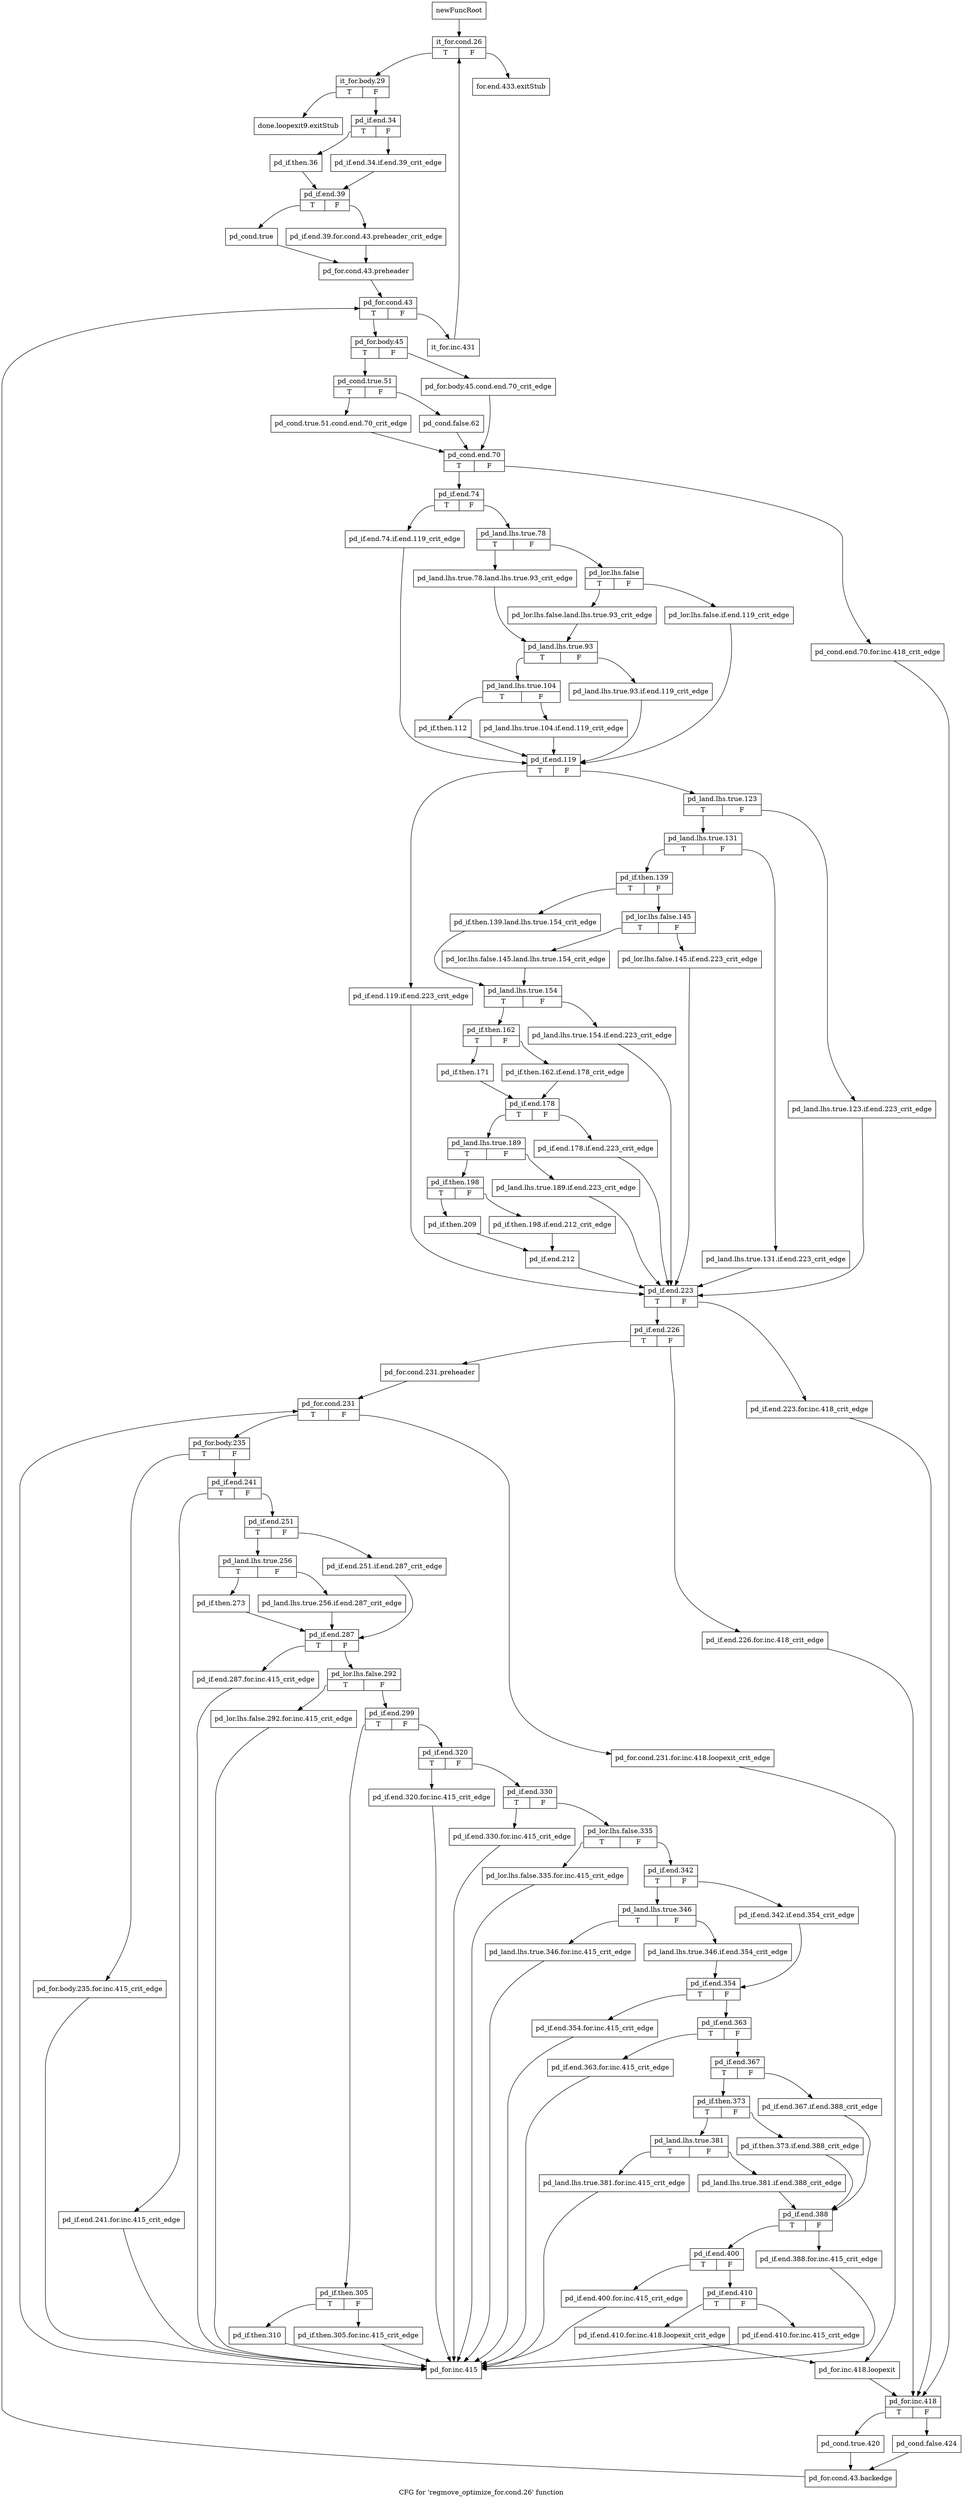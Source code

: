 digraph "CFG for 'regmove_optimize_for.cond.26' function" {
	label="CFG for 'regmove_optimize_for.cond.26' function";

	Node0xba337d0 [shape=record,label="{newFuncRoot}"];
	Node0xba337d0 -> Node0xba338c0;
	Node0xba33820 [shape=record,label="{for.end.433.exitStub}"];
	Node0xba33870 [shape=record,label="{done.loopexit9.exitStub}"];
	Node0xba338c0 [shape=record,label="{it_for.cond.26|{<s0>T|<s1>F}}"];
	Node0xba338c0:s0 -> Node0xba33910;
	Node0xba338c0:s1 -> Node0xba33820;
	Node0xba33910 [shape=record,label="{it_for.body.29|{<s0>T|<s1>F}}"];
	Node0xba33910:s0 -> Node0xba33870;
	Node0xba33910:s1 -> Node0xba33960;
	Node0xba33960 [shape=record,label="{pd_if.end.34|{<s0>T|<s1>F}}"];
	Node0xba33960:s0 -> Node0xba33a00;
	Node0xba33960:s1 -> Node0xba339b0;
	Node0xba339b0 [shape=record,label="{pd_if.end.34.if.end.39_crit_edge}"];
	Node0xba339b0 -> Node0xba33a50;
	Node0xba33a00 [shape=record,label="{pd_if.then.36}"];
	Node0xba33a00 -> Node0xba33a50;
	Node0xba33a50 [shape=record,label="{pd_if.end.39|{<s0>T|<s1>F}}"];
	Node0xba33a50:s0 -> Node0xba33af0;
	Node0xba33a50:s1 -> Node0xba33aa0;
	Node0xba33aa0 [shape=record,label="{pd_if.end.39.for.cond.43.preheader_crit_edge}"];
	Node0xba33aa0 -> Node0xba33b40;
	Node0xba33af0 [shape=record,label="{pd_cond.true}"];
	Node0xba33af0 -> Node0xba33b40;
	Node0xba33b40 [shape=record,label="{pd_for.cond.43.preheader}"];
	Node0xba33b40 -> Node0xba33b90;
	Node0xba33b90 [shape=record,label="{pd_for.cond.43|{<s0>T|<s1>F}}"];
	Node0xba33b90:s0 -> Node0xba33c30;
	Node0xba33b90:s1 -> Node0xba33be0;
	Node0xba33be0 [shape=record,label="{it_for.inc.431}"];
	Node0xba33be0 -> Node0xba338c0;
	Node0xba33c30 [shape=record,label="{pd_for.body.45|{<s0>T|<s1>F}}"];
	Node0xba33c30:s0 -> Node0xba1abf0;
	Node0xba33c30:s1 -> Node0xba33c80;
	Node0xba33c80 [shape=record,label="{pd_for.body.45.cond.end.70_crit_edge}"];
	Node0xba33c80 -> Node0xba1ace0;
	Node0xba1abf0 [shape=record,label="{pd_cond.true.51|{<s0>T|<s1>F}}"];
	Node0xba1abf0:s0 -> Node0xba1ac90;
	Node0xba1abf0:s1 -> Node0xba1ac40;
	Node0xba1ac40 [shape=record,label="{pd_cond.false.62}"];
	Node0xba1ac40 -> Node0xba1ace0;
	Node0xba1ac90 [shape=record,label="{pd_cond.true.51.cond.end.70_crit_edge}"];
	Node0xba1ac90 -> Node0xba1ace0;
	Node0xba1ace0 [shape=record,label="{pd_cond.end.70|{<s0>T|<s1>F}}"];
	Node0xba1ace0:s0 -> Node0xba1ad80;
	Node0xba1ace0:s1 -> Node0xba1ad30;
	Node0xba1ad30 [shape=record,label="{pd_cond.end.70.for.inc.418_crit_edge}"];
	Node0xba1ad30 -> Node0xba39a40;
	Node0xba1ad80 [shape=record,label="{pd_if.end.74|{<s0>T|<s1>F}}"];
	Node0xba1ad80:s0 -> Node0xba38640;
	Node0xba1ad80:s1 -> Node0xba1add0;
	Node0xba1add0 [shape=record,label="{pd_land.lhs.true.78|{<s0>T|<s1>F}}"];
	Node0xba1add0:s0 -> Node0xba38460;
	Node0xba1add0:s1 -> Node0xba1ae20;
	Node0xba1ae20 [shape=record,label="{pd_lor.lhs.false|{<s0>T|<s1>F}}"];
	Node0xba1ae20:s0 -> Node0xba1aec0;
	Node0xba1ae20:s1 -> Node0xba1ae70;
	Node0xba1ae70 [shape=record,label="{pd_lor.lhs.false.if.end.119_crit_edge}"];
	Node0xba1ae70 -> Node0xba38690;
	Node0xba1aec0 [shape=record,label="{pd_lor.lhs.false.land.lhs.true.93_crit_edge}"];
	Node0xba1aec0 -> Node0xba384b0;
	Node0xba38460 [shape=record,label="{pd_land.lhs.true.78.land.lhs.true.93_crit_edge}"];
	Node0xba38460 -> Node0xba384b0;
	Node0xba384b0 [shape=record,label="{pd_land.lhs.true.93|{<s0>T|<s1>F}}"];
	Node0xba384b0:s0 -> Node0xba38550;
	Node0xba384b0:s1 -> Node0xba38500;
	Node0xba38500 [shape=record,label="{pd_land.lhs.true.93.if.end.119_crit_edge}"];
	Node0xba38500 -> Node0xba38690;
	Node0xba38550 [shape=record,label="{pd_land.lhs.true.104|{<s0>T|<s1>F}}"];
	Node0xba38550:s0 -> Node0xba385f0;
	Node0xba38550:s1 -> Node0xba385a0;
	Node0xba385a0 [shape=record,label="{pd_land.lhs.true.104.if.end.119_crit_edge}"];
	Node0xba385a0 -> Node0xba38690;
	Node0xba385f0 [shape=record,label="{pd_if.then.112}"];
	Node0xba385f0 -> Node0xba38690;
	Node0xba38640 [shape=record,label="{pd_if.end.74.if.end.119_crit_edge}"];
	Node0xba38640 -> Node0xba38690;
	Node0xba38690 [shape=record,label="{pd_if.end.119|{<s0>T|<s1>F}}"];
	Node0xba38690:s0 -> Node0xba38dc0;
	Node0xba38690:s1 -> Node0xba386e0;
	Node0xba386e0 [shape=record,label="{pd_land.lhs.true.123|{<s0>T|<s1>F}}"];
	Node0xba386e0:s0 -> Node0xba38780;
	Node0xba386e0:s1 -> Node0xba38730;
	Node0xba38730 [shape=record,label="{pd_land.lhs.true.123.if.end.223_crit_edge}"];
	Node0xba38730 -> Node0xba38e10;
	Node0xba38780 [shape=record,label="{pd_land.lhs.true.131|{<s0>T|<s1>F}}"];
	Node0xba38780:s0 -> Node0xba38820;
	Node0xba38780:s1 -> Node0xba387d0;
	Node0xba387d0 [shape=record,label="{pd_land.lhs.true.131.if.end.223_crit_edge}"];
	Node0xba387d0 -> Node0xba38e10;
	Node0xba38820 [shape=record,label="{pd_if.then.139|{<s0>T|<s1>F}}"];
	Node0xba38820:s0 -> Node0xba38960;
	Node0xba38820:s1 -> Node0xba38870;
	Node0xba38870 [shape=record,label="{pd_lor.lhs.false.145|{<s0>T|<s1>F}}"];
	Node0xba38870:s0 -> Node0xba38910;
	Node0xba38870:s1 -> Node0xba388c0;
	Node0xba388c0 [shape=record,label="{pd_lor.lhs.false.145.if.end.223_crit_edge}"];
	Node0xba388c0 -> Node0xba38e10;
	Node0xba38910 [shape=record,label="{pd_lor.lhs.false.145.land.lhs.true.154_crit_edge}"];
	Node0xba38910 -> Node0xba389b0;
	Node0xba38960 [shape=record,label="{pd_if.then.139.land.lhs.true.154_crit_edge}"];
	Node0xba38960 -> Node0xba389b0;
	Node0xba389b0 [shape=record,label="{pd_land.lhs.true.154|{<s0>T|<s1>F}}"];
	Node0xba389b0:s0 -> Node0xba38a50;
	Node0xba389b0:s1 -> Node0xba38a00;
	Node0xba38a00 [shape=record,label="{pd_land.lhs.true.154.if.end.223_crit_edge}"];
	Node0xba38a00 -> Node0xba38e10;
	Node0xba38a50 [shape=record,label="{pd_if.then.162|{<s0>T|<s1>F}}"];
	Node0xba38a50:s0 -> Node0xba38af0;
	Node0xba38a50:s1 -> Node0xba38aa0;
	Node0xba38aa0 [shape=record,label="{pd_if.then.162.if.end.178_crit_edge}"];
	Node0xba38aa0 -> Node0xba38b40;
	Node0xba38af0 [shape=record,label="{pd_if.then.171}"];
	Node0xba38af0 -> Node0xba38b40;
	Node0xba38b40 [shape=record,label="{pd_if.end.178|{<s0>T|<s1>F}}"];
	Node0xba38b40:s0 -> Node0xba38be0;
	Node0xba38b40:s1 -> Node0xba38b90;
	Node0xba38b90 [shape=record,label="{pd_if.end.178.if.end.223_crit_edge}"];
	Node0xba38b90 -> Node0xba38e10;
	Node0xba38be0 [shape=record,label="{pd_land.lhs.true.189|{<s0>T|<s1>F}}"];
	Node0xba38be0:s0 -> Node0xba38c80;
	Node0xba38be0:s1 -> Node0xba38c30;
	Node0xba38c30 [shape=record,label="{pd_land.lhs.true.189.if.end.223_crit_edge}"];
	Node0xba38c30 -> Node0xba38e10;
	Node0xba38c80 [shape=record,label="{pd_if.then.198|{<s0>T|<s1>F}}"];
	Node0xba38c80:s0 -> Node0xba38d20;
	Node0xba38c80:s1 -> Node0xba38cd0;
	Node0xba38cd0 [shape=record,label="{pd_if.then.198.if.end.212_crit_edge}"];
	Node0xba38cd0 -> Node0xba38d70;
	Node0xba38d20 [shape=record,label="{pd_if.then.209}"];
	Node0xba38d20 -> Node0xba38d70;
	Node0xba38d70 [shape=record,label="{pd_if.end.212}"];
	Node0xba38d70 -> Node0xba38e10;
	Node0xba38dc0 [shape=record,label="{pd_if.end.119.if.end.223_crit_edge}"];
	Node0xba38dc0 -> Node0xba38e10;
	Node0xba38e10 [shape=record,label="{pd_if.end.223|{<s0>T|<s1>F}}"];
	Node0xba38e10:s0 -> Node0xba38eb0;
	Node0xba38e10:s1 -> Node0xba38e60;
	Node0xba38e60 [shape=record,label="{pd_if.end.223.for.inc.418_crit_edge}"];
	Node0xba38e60 -> Node0xba39a40;
	Node0xba38eb0 [shape=record,label="{pd_if.end.226|{<s0>T|<s1>F}}"];
	Node0xba38eb0:s0 -> Node0xba38f50;
	Node0xba38eb0:s1 -> Node0xba38f00;
	Node0xba38f00 [shape=record,label="{pd_if.end.226.for.inc.418_crit_edge}"];
	Node0xba38f00 -> Node0xba39a40;
	Node0xba38f50 [shape=record,label="{pd_for.cond.231.preheader}"];
	Node0xba38f50 -> Node0xba38fa0;
	Node0xba38fa0 [shape=record,label="{pd_for.cond.231|{<s0>T|<s1>F}}"];
	Node0xba38fa0:s0 -> Node0xba39040;
	Node0xba38fa0:s1 -> Node0xba38ff0;
	Node0xba38ff0 [shape=record,label="{pd_for.cond.231.for.inc.418.loopexit_crit_edge}"];
	Node0xba38ff0 -> Node0xba399f0;
	Node0xba39040 [shape=record,label="{pd_for.body.235|{<s0>T|<s1>F}}"];
	Node0xba39040:s0 -> Node0xba39fe0;
	Node0xba39040:s1 -> Node0xba39090;
	Node0xba39090 [shape=record,label="{pd_if.end.241|{<s0>T|<s1>F}}"];
	Node0xba39090:s0 -> Node0xba39f90;
	Node0xba39090:s1 -> Node0xba390e0;
	Node0xba390e0 [shape=record,label="{pd_if.end.251|{<s0>T|<s1>F}}"];
	Node0xba390e0:s0 -> Node0xba39180;
	Node0xba390e0:s1 -> Node0xba39130;
	Node0xba39130 [shape=record,label="{pd_if.end.251.if.end.287_crit_edge}"];
	Node0xba39130 -> Node0xba39270;
	Node0xba39180 [shape=record,label="{pd_land.lhs.true.256|{<s0>T|<s1>F}}"];
	Node0xba39180:s0 -> Node0xba39220;
	Node0xba39180:s1 -> Node0xba391d0;
	Node0xba391d0 [shape=record,label="{pd_land.lhs.true.256.if.end.287_crit_edge}"];
	Node0xba391d0 -> Node0xba39270;
	Node0xba39220 [shape=record,label="{pd_if.then.273}"];
	Node0xba39220 -> Node0xba39270;
	Node0xba39270 [shape=record,label="{pd_if.end.287|{<s0>T|<s1>F}}"];
	Node0xba39270:s0 -> Node0xba39f40;
	Node0xba39270:s1 -> Node0xba392c0;
	Node0xba392c0 [shape=record,label="{pd_lor.lhs.false.292|{<s0>T|<s1>F}}"];
	Node0xba392c0:s0 -> Node0xba39ef0;
	Node0xba392c0:s1 -> Node0xba39310;
	Node0xba39310 [shape=record,label="{pd_if.end.299|{<s0>T|<s1>F}}"];
	Node0xba39310:s0 -> Node0xba39e00;
	Node0xba39310:s1 -> Node0xba39360;
	Node0xba39360 [shape=record,label="{pd_if.end.320|{<s0>T|<s1>F}}"];
	Node0xba39360:s0 -> Node0xba39db0;
	Node0xba39360:s1 -> Node0xba393b0;
	Node0xba393b0 [shape=record,label="{pd_if.end.330|{<s0>T|<s1>F}}"];
	Node0xba393b0:s0 -> Node0xba39d60;
	Node0xba393b0:s1 -> Node0xba39400;
	Node0xba39400 [shape=record,label="{pd_lor.lhs.false.335|{<s0>T|<s1>F}}"];
	Node0xba39400:s0 -> Node0xba39d10;
	Node0xba39400:s1 -> Node0xba39450;
	Node0xba39450 [shape=record,label="{pd_if.end.342|{<s0>T|<s1>F}}"];
	Node0xba39450:s0 -> Node0xba394f0;
	Node0xba39450:s1 -> Node0xba394a0;
	Node0xba394a0 [shape=record,label="{pd_if.end.342.if.end.354_crit_edge}"];
	Node0xba394a0 -> Node0xba39590;
	Node0xba394f0 [shape=record,label="{pd_land.lhs.true.346|{<s0>T|<s1>F}}"];
	Node0xba394f0:s0 -> Node0xba39cc0;
	Node0xba394f0:s1 -> Node0xba39540;
	Node0xba39540 [shape=record,label="{pd_land.lhs.true.346.if.end.354_crit_edge}"];
	Node0xba39540 -> Node0xba39590;
	Node0xba39590 [shape=record,label="{pd_if.end.354|{<s0>T|<s1>F}}"];
	Node0xba39590:s0 -> Node0xba39c70;
	Node0xba39590:s1 -> Node0xba395e0;
	Node0xba395e0 [shape=record,label="{pd_if.end.363|{<s0>T|<s1>F}}"];
	Node0xba395e0:s0 -> Node0xba39c20;
	Node0xba395e0:s1 -> Node0xba39630;
	Node0xba39630 [shape=record,label="{pd_if.end.367|{<s0>T|<s1>F}}"];
	Node0xba39630:s0 -> Node0xba396d0;
	Node0xba39630:s1 -> Node0xba39680;
	Node0xba39680 [shape=record,label="{pd_if.end.367.if.end.388_crit_edge}"];
	Node0xba39680 -> Node0xba39810;
	Node0xba396d0 [shape=record,label="{pd_if.then.373|{<s0>T|<s1>F}}"];
	Node0xba396d0:s0 -> Node0xba39770;
	Node0xba396d0:s1 -> Node0xba39720;
	Node0xba39720 [shape=record,label="{pd_if.then.373.if.end.388_crit_edge}"];
	Node0xba39720 -> Node0xba39810;
	Node0xba39770 [shape=record,label="{pd_land.lhs.true.381|{<s0>T|<s1>F}}"];
	Node0xba39770:s0 -> Node0xba39bd0;
	Node0xba39770:s1 -> Node0xba397c0;
	Node0xba397c0 [shape=record,label="{pd_land.lhs.true.381.if.end.388_crit_edge}"];
	Node0xba397c0 -> Node0xba39810;
	Node0xba39810 [shape=record,label="{pd_if.end.388|{<s0>T|<s1>F}}"];
	Node0xba39810:s0 -> Node0xba398b0;
	Node0xba39810:s1 -> Node0xba39860;
	Node0xba39860 [shape=record,label="{pd_if.end.388.for.inc.415_crit_edge}"];
	Node0xba39860 -> Node0xba3a030;
	Node0xba398b0 [shape=record,label="{pd_if.end.400|{<s0>T|<s1>F}}"];
	Node0xba398b0:s0 -> Node0xba39b80;
	Node0xba398b0:s1 -> Node0xba39900;
	Node0xba39900 [shape=record,label="{pd_if.end.410|{<s0>T|<s1>F}}"];
	Node0xba39900:s0 -> Node0xba399a0;
	Node0xba39900:s1 -> Node0xba39950;
	Node0xba39950 [shape=record,label="{pd_if.end.410.for.inc.415_crit_edge}"];
	Node0xba39950 -> Node0xba3a030;
	Node0xba399a0 [shape=record,label="{pd_if.end.410.for.inc.418.loopexit_crit_edge}"];
	Node0xba399a0 -> Node0xba399f0;
	Node0xba399f0 [shape=record,label="{pd_for.inc.418.loopexit}"];
	Node0xba399f0 -> Node0xba39a40;
	Node0xba39a40 [shape=record,label="{pd_for.inc.418|{<s0>T|<s1>F}}"];
	Node0xba39a40:s0 -> Node0xba39ae0;
	Node0xba39a40:s1 -> Node0xba39a90;
	Node0xba39a90 [shape=record,label="{pd_cond.false.424}"];
	Node0xba39a90 -> Node0xba39b30;
	Node0xba39ae0 [shape=record,label="{pd_cond.true.420}"];
	Node0xba39ae0 -> Node0xba39b30;
	Node0xba39b30 [shape=record,label="{pd_for.cond.43.backedge}"];
	Node0xba39b30 -> Node0xba33b90;
	Node0xba39b80 [shape=record,label="{pd_if.end.400.for.inc.415_crit_edge}"];
	Node0xba39b80 -> Node0xba3a030;
	Node0xba39bd0 [shape=record,label="{pd_land.lhs.true.381.for.inc.415_crit_edge}"];
	Node0xba39bd0 -> Node0xba3a030;
	Node0xba39c20 [shape=record,label="{pd_if.end.363.for.inc.415_crit_edge}"];
	Node0xba39c20 -> Node0xba3a030;
	Node0xba39c70 [shape=record,label="{pd_if.end.354.for.inc.415_crit_edge}"];
	Node0xba39c70 -> Node0xba3a030;
	Node0xba39cc0 [shape=record,label="{pd_land.lhs.true.346.for.inc.415_crit_edge}"];
	Node0xba39cc0 -> Node0xba3a030;
	Node0xba39d10 [shape=record,label="{pd_lor.lhs.false.335.for.inc.415_crit_edge}"];
	Node0xba39d10 -> Node0xba3a030;
	Node0xba39d60 [shape=record,label="{pd_if.end.330.for.inc.415_crit_edge}"];
	Node0xba39d60 -> Node0xba3a030;
	Node0xba39db0 [shape=record,label="{pd_if.end.320.for.inc.415_crit_edge}"];
	Node0xba39db0 -> Node0xba3a030;
	Node0xba39e00 [shape=record,label="{pd_if.then.305|{<s0>T|<s1>F}}"];
	Node0xba39e00:s0 -> Node0xba39ea0;
	Node0xba39e00:s1 -> Node0xba39e50;
	Node0xba39e50 [shape=record,label="{pd_if.then.305.for.inc.415_crit_edge}"];
	Node0xba39e50 -> Node0xba3a030;
	Node0xba39ea0 [shape=record,label="{pd_if.then.310}"];
	Node0xba39ea0 -> Node0xba3a030;
	Node0xba39ef0 [shape=record,label="{pd_lor.lhs.false.292.for.inc.415_crit_edge}"];
	Node0xba39ef0 -> Node0xba3a030;
	Node0xba39f40 [shape=record,label="{pd_if.end.287.for.inc.415_crit_edge}"];
	Node0xba39f40 -> Node0xba3a030;
	Node0xba39f90 [shape=record,label="{pd_if.end.241.for.inc.415_crit_edge}"];
	Node0xba39f90 -> Node0xba3a030;
	Node0xba39fe0 [shape=record,label="{pd_for.body.235.for.inc.415_crit_edge}"];
	Node0xba39fe0 -> Node0xba3a030;
	Node0xba3a030 [shape=record,label="{pd_for.inc.415}"];
	Node0xba3a030 -> Node0xba38fa0;
}
